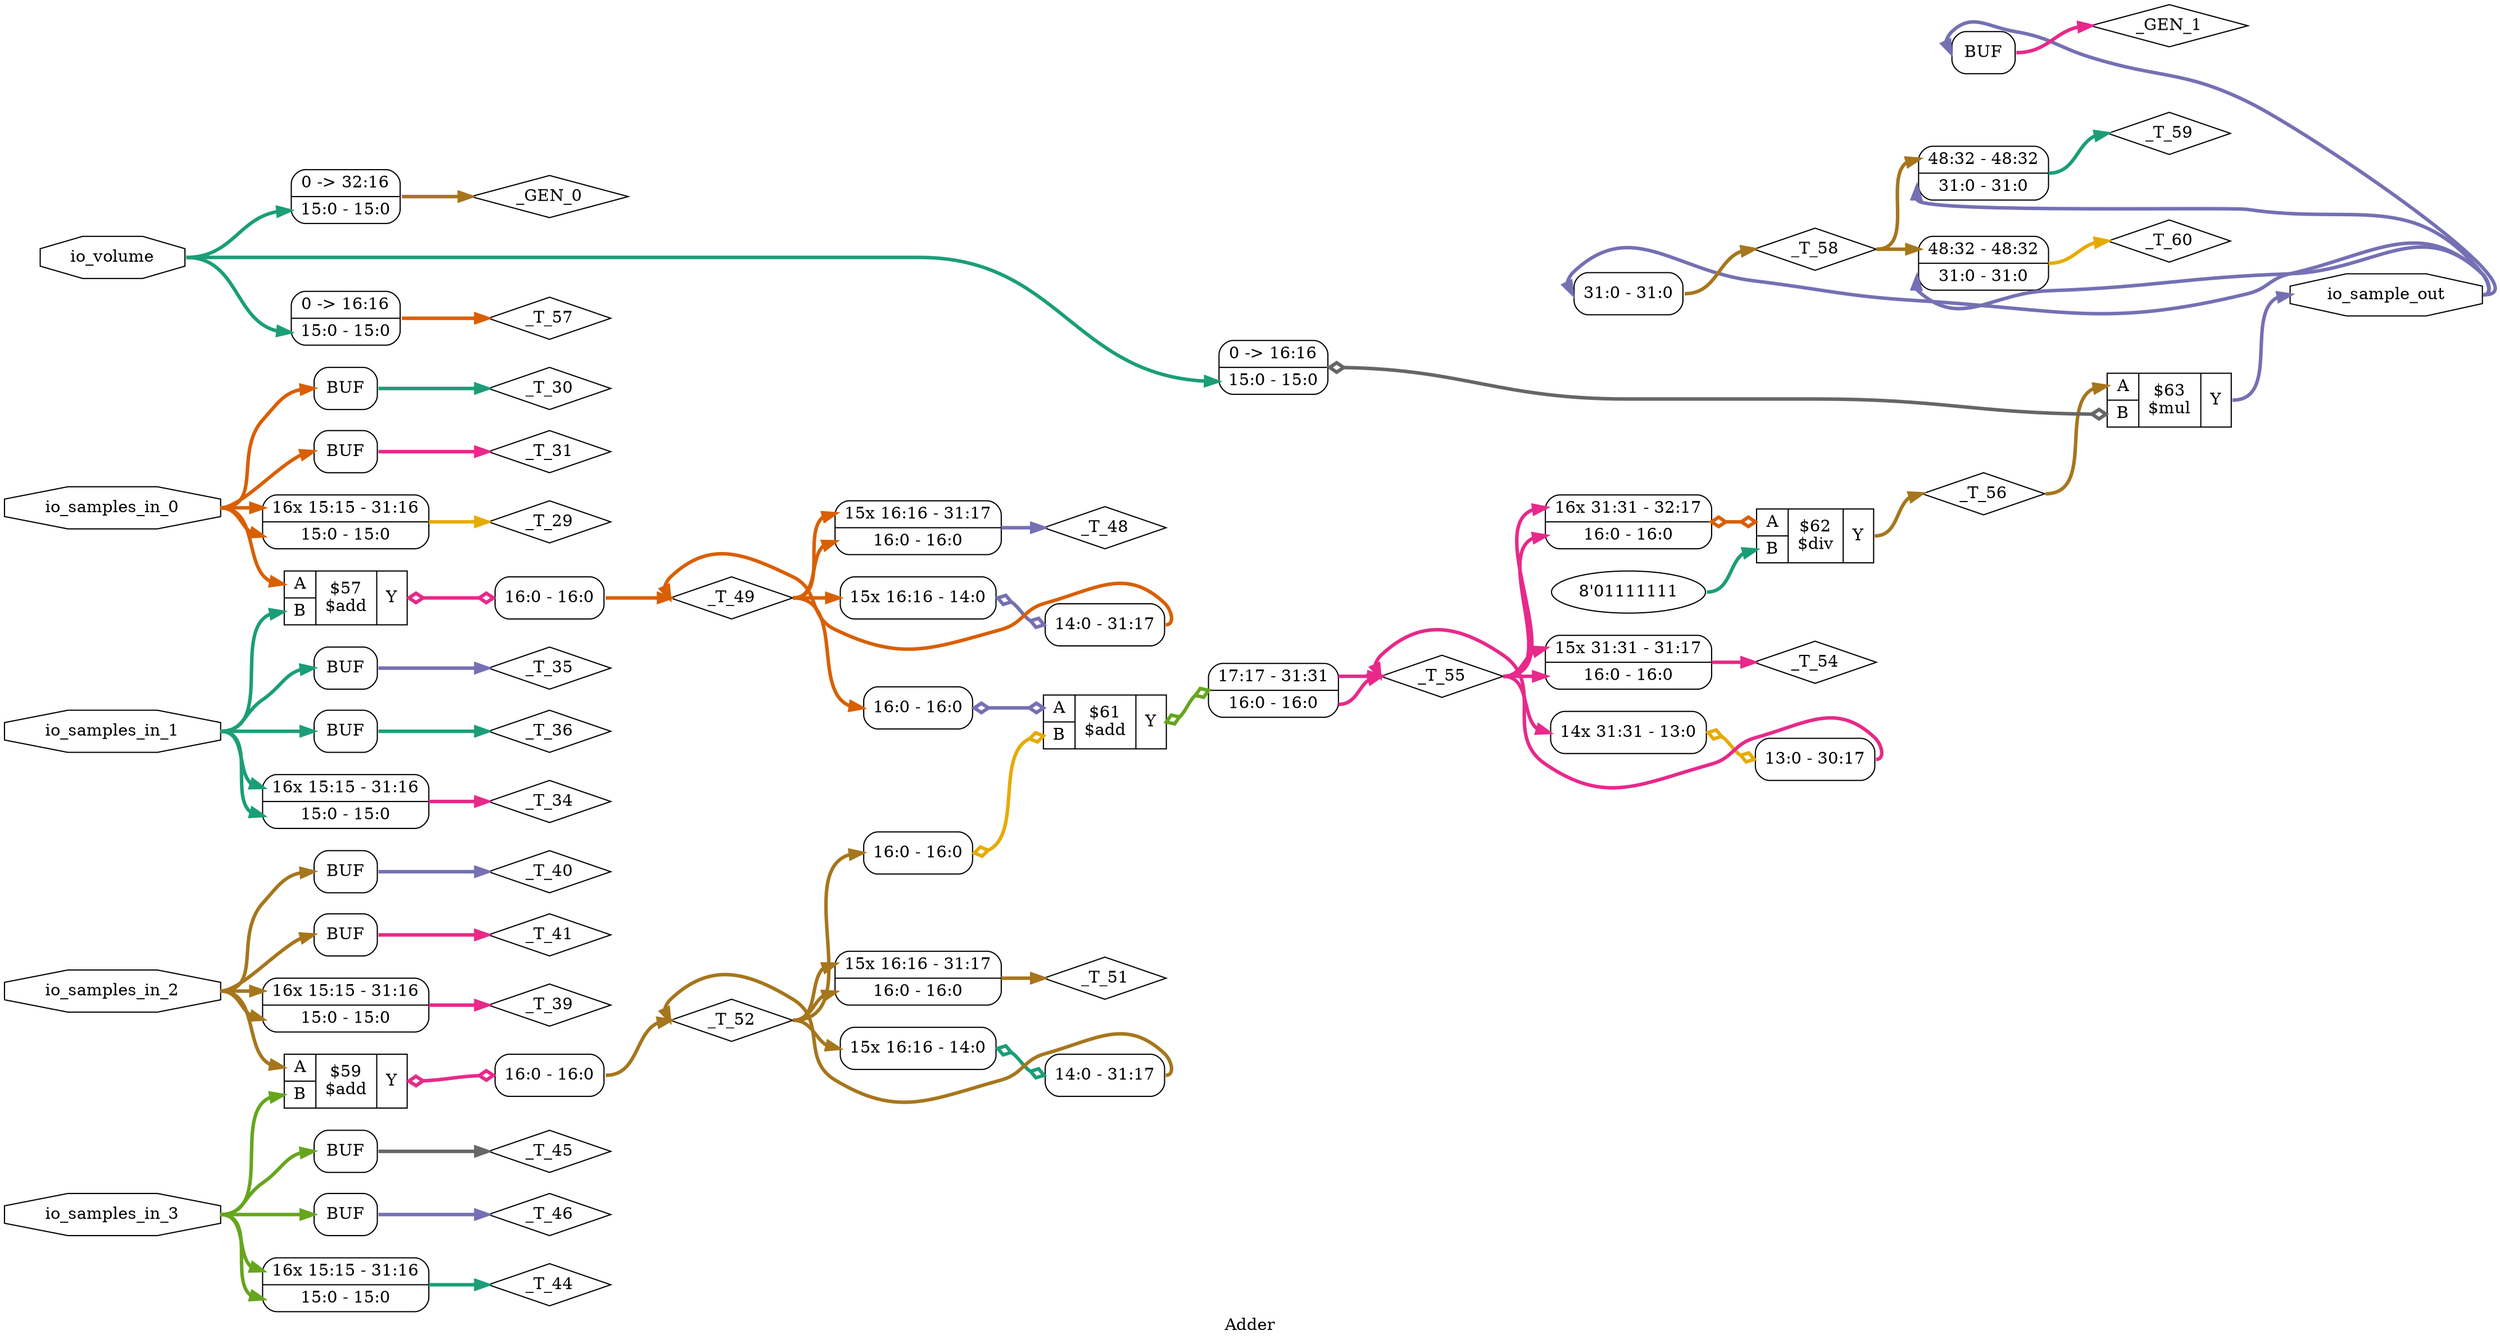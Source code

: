 digraph "Adder" {
label="Adder";
rankdir="LR";
remincross=true;
n1 [ shape=diamond, label="_GEN_0", color="black", fontcolor="black" ];
n2 [ shape=diamond, label="_GEN_1", color="black", fontcolor="black" ];
n3 [ shape=diamond, label="_T_29", color="black", fontcolor="black" ];
n4 [ shape=diamond, label="_T_30", color="black", fontcolor="black" ];
n5 [ shape=diamond, label="_T_31", color="black", fontcolor="black" ];
n6 [ shape=diamond, label="_T_34", color="black", fontcolor="black" ];
n7 [ shape=diamond, label="_T_35", color="black", fontcolor="black" ];
n8 [ shape=diamond, label="_T_36", color="black", fontcolor="black" ];
n9 [ shape=diamond, label="_T_39", color="black", fontcolor="black" ];
n10 [ shape=diamond, label="_T_40", color="black", fontcolor="black" ];
n11 [ shape=diamond, label="_T_41", color="black", fontcolor="black" ];
n12 [ shape=diamond, label="_T_44", color="black", fontcolor="black" ];
n13 [ shape=diamond, label="_T_45", color="black", fontcolor="black" ];
n14 [ shape=diamond, label="_T_46", color="black", fontcolor="black" ];
n15 [ shape=diamond, label="_T_48", color="black", fontcolor="black" ];
n16 [ shape=diamond, label="_T_49", color="black", fontcolor="black" ];
n17 [ shape=diamond, label="_T_51", color="black", fontcolor="black" ];
n18 [ shape=diamond, label="_T_52", color="black", fontcolor="black" ];
n19 [ shape=diamond, label="_T_54", color="black", fontcolor="black" ];
n20 [ shape=diamond, label="_T_55", color="black", fontcolor="black" ];
n21 [ shape=diamond, label="_T_56", color="black", fontcolor="black" ];
n22 [ shape=diamond, label="_T_57", color="black", fontcolor="black" ];
n23 [ shape=diamond, label="_T_58", color="black", fontcolor="black" ];
n24 [ shape=diamond, label="_T_59", color="black", fontcolor="black" ];
n25 [ shape=diamond, label="_T_60", color="black", fontcolor="black" ];
n26 [ shape=octagon, label="io_sample_out", color="black", fontcolor="black" ];
n27 [ shape=octagon, label="io_samples_in_0", color="black", fontcolor="black" ];
n28 [ shape=octagon, label="io_samples_in_1", color="black", fontcolor="black" ];
n29 [ shape=octagon, label="io_samples_in_2", color="black", fontcolor="black" ];
n30 [ shape=octagon, label="io_samples_in_3", color="black", fontcolor="black" ];
n31 [ shape=octagon, label="io_volume", color="black", fontcolor="black" ];
{ rank="source"; n27; n28; n29; n30; n31;}
{ rank="sink"; n26;}
c35 [ shape=record, label="{{<p32> A|<p33> B}|$57\n$add|{<p34> Y}}" ];
x0 [ shape=record, style=rounded, label="<s0> 16:0 - 16:0 " ];
c35:p34:e -> x0:w [arrowhead=odiamond, arrowtail=odiamond, dir=both, colorscheme="dark28", color="4", fontcolor="4", style="setlinewidth(3)", label=""];
c36 [ shape=record, label="{{<p32> A|<p33> B}|$59\n$add|{<p34> Y}}" ];
x1 [ shape=record, style=rounded, label="<s0> 16:0 - 16:0 " ];
c36:p34:e -> x1:w [arrowhead=odiamond, arrowtail=odiamond, dir=both, colorscheme="dark28", color="4", fontcolor="4", style="setlinewidth(3)", label=""];
c37 [ shape=record, label="{{<p32> A|<p33> B}|$61\n$add|{<p34> Y}}" ];
x2 [ shape=record, style=rounded, label="<s0> 16:0 - 16:0 " ];
x2:e -> c37:p32:w [arrowhead=odiamond, arrowtail=odiamond, dir=both, colorscheme="dark28", color="3", fontcolor="3", style="setlinewidth(3)", label=""];
x3 [ shape=record, style=rounded, label="<s0> 16:0 - 16:0 " ];
x3:e -> c37:p33:w [arrowhead=odiamond, arrowtail=odiamond, dir=both, colorscheme="dark28", color="6", fontcolor="6", style="setlinewidth(3)", label=""];
x4 [ shape=record, style=rounded, label="<s1> 17:17 - 31:31 |<s0> 16:0 - 16:0 " ];
c37:p34:e -> x4:w [arrowhead=odiamond, arrowtail=odiamond, dir=both, colorscheme="dark28", color="5", fontcolor="5", style="setlinewidth(3)", label=""];
v6 [ label="8'01111111" ];
c38 [ shape=record, label="{{<p32> A|<p33> B}|$62\n$div|{<p34> Y}}" ];
x5 [ shape=record, style=rounded, label="<s16> 16x 31:31 - 32:17 |<s0> 16:0 - 16:0 " ];
x5:e -> c38:p32:w [arrowhead=odiamond, arrowtail=odiamond, dir=both, colorscheme="dark28", color="2", fontcolor="2", style="setlinewidth(3)", label=""];
c39 [ shape=record, label="{{<p32> A|<p33> B}|$63\n$mul|{<p34> Y}}" ];
x7 [ shape=record, style=rounded, label="0 -&gt; 16:16 |<s0> 15:0 - 15:0 " ];
x7:e -> c39:p33:w [arrowhead=odiamond, arrowtail=odiamond, dir=both, colorscheme="dark28", color="8", fontcolor="8", style="setlinewidth(3)", label=""];
x8 [ shape=record, style=rounded, label="0 -&gt; 32:16 |<s0> 15:0 - 15:0 " ];
x9 [shape=box, style=rounded, label="BUF"];
x10 [ shape=record, style=rounded, label="<s16> 16x 15:15 - 31:16 |<s0> 15:0 - 15:0 " ];
x11 [shape=box, style=rounded, label="BUF"];
x12 [shape=box, style=rounded, label="BUF"];
x13 [ shape=record, style=rounded, label="<s16> 16x 15:15 - 31:16 |<s0> 15:0 - 15:0 " ];
x14 [shape=box, style=rounded, label="BUF"];
x15 [shape=box, style=rounded, label="BUF"];
x16 [ shape=record, style=rounded, label="<s16> 16x 15:15 - 31:16 |<s0> 15:0 - 15:0 " ];
x17 [shape=box, style=rounded, label="BUF"];
x18 [shape=box, style=rounded, label="BUF"];
x19 [ shape=record, style=rounded, label="<s16> 16x 15:15 - 31:16 |<s0> 15:0 - 15:0 " ];
x20 [shape=box, style=rounded, label="BUF"];
x21 [shape=box, style=rounded, label="BUF"];
x22 [ shape=record, style=rounded, label="<s15> 15x 16:16 - 31:17 |<s0> 16:0 - 16:0 " ];
x23 [ shape=record, style=rounded, label="<s14> 15x 16:16 - 14:0 " ];
x24 [ shape=record, style=rounded, label="<s0> 14:0 - 31:17 " ];
x23:e -> x24:w [arrowhead=odiamond, arrowtail=odiamond, dir=both, colorscheme="dark28", color="3", fontcolor="3", style="setlinewidth(3)", label=""];
x25 [ shape=record, style=rounded, label="<s15> 15x 16:16 - 31:17 |<s0> 16:0 - 16:0 " ];
x26 [ shape=record, style=rounded, label="<s14> 15x 16:16 - 14:0 " ];
x27 [ shape=record, style=rounded, label="<s0> 14:0 - 31:17 " ];
x26:e -> x27:w [arrowhead=odiamond, arrowtail=odiamond, dir=both, colorscheme="dark28", color="1", fontcolor="1", style="setlinewidth(3)", label=""];
x28 [ shape=record, style=rounded, label="<s15> 15x 31:31 - 31:17 |<s0> 16:0 - 16:0 " ];
x29 [ shape=record, style=rounded, label="<s13> 14x 31:31 - 13:0 " ];
x30 [ shape=record, style=rounded, label="<s0> 13:0 - 30:17 " ];
x29:e -> x30:w [arrowhead=odiamond, arrowtail=odiamond, dir=both, colorscheme="dark28", color="6", fontcolor="6", style="setlinewidth(3)", label=""];
x31 [ shape=record, style=rounded, label="0 -&gt; 16:16 |<s0> 15:0 - 15:0 " ];
x32 [ shape=record, style=rounded, label="<s0> 31:0 - 31:0 " ];
x33 [ shape=record, style=rounded, label="<s1> 48:32 - 48:32 |<s0> 31:0 - 31:0 " ];
x34 [ shape=record, style=rounded, label="<s1> 48:32 - 48:32 |<s0> 31:0 - 31:0 " ];
x8:e -> n1:w [colorscheme="dark28", color="7", fontcolor="7", style="setlinewidth(3)", label=""];
x17:e:e -> n10:w [colorscheme="dark28", color="3", fontcolor="3", style="setlinewidth(3)", label=""];
x18:e:e -> n11:w [colorscheme="dark28", color="4", fontcolor="4", style="setlinewidth(3)", label=""];
x19:e -> n12:w [colorscheme="dark28", color="1", fontcolor="1", style="setlinewidth(3)", label=""];
x20:e:e -> n13:w [colorscheme="dark28", color="8", fontcolor="8", style="setlinewidth(3)", label=""];
x21:e:e -> n14:w [colorscheme="dark28", color="3", fontcolor="3", style="setlinewidth(3)", label=""];
x22:e -> n15:w [colorscheme="dark28", color="3", fontcolor="3", style="setlinewidth(3)", label=""];
x0:s0:e -> n16:w [colorscheme="dark28", color="2", fontcolor="2", style="setlinewidth(3)", label=""];
x24:s0:e -> n16:w [colorscheme="dark28", color="2", fontcolor="2", style="setlinewidth(3)", label=""];
n16:e -> x22:s0:w [colorscheme="dark28", color="2", fontcolor="2", style="setlinewidth(3)", label=""];
n16:e -> x22:s15:w [colorscheme="dark28", color="2", fontcolor="2", style="setlinewidth(3)", label=""];
n16:e -> x23:s14:w [colorscheme="dark28", color="2", fontcolor="2", style="setlinewidth(3)", label=""];
n16:e -> x2:s0:w [colorscheme="dark28", color="2", fontcolor="2", style="setlinewidth(3)", label=""];
x25:e -> n17:w [colorscheme="dark28", color="7", fontcolor="7", style="setlinewidth(3)", label=""];
x1:s0:e -> n18:w [colorscheme="dark28", color="7", fontcolor="7", style="setlinewidth(3)", label=""];
x27:s0:e -> n18:w [colorscheme="dark28", color="7", fontcolor="7", style="setlinewidth(3)", label=""];
n18:e -> x25:s0:w [colorscheme="dark28", color="7", fontcolor="7", style="setlinewidth(3)", label=""];
n18:e -> x25:s15:w [colorscheme="dark28", color="7", fontcolor="7", style="setlinewidth(3)", label=""];
n18:e -> x26:s14:w [colorscheme="dark28", color="7", fontcolor="7", style="setlinewidth(3)", label=""];
n18:e -> x3:s0:w [colorscheme="dark28", color="7", fontcolor="7", style="setlinewidth(3)", label=""];
x28:e -> n19:w [colorscheme="dark28", color="4", fontcolor="4", style="setlinewidth(3)", label=""];
x9:e:e -> n2:w [colorscheme="dark28", color="4", fontcolor="4", style="setlinewidth(3)", label=""];
x30:s0:e -> n20:w [colorscheme="dark28", color="4", fontcolor="4", style="setlinewidth(3)", label=""];
x4:s0:e -> n20:w [colorscheme="dark28", color="4", fontcolor="4", style="setlinewidth(3)", label=""];
x4:s1:e -> n20:w [colorscheme="dark28", color="4", fontcolor="4", style="setlinewidth(3)", label=""];
n20:e -> x28:s0:w [colorscheme="dark28", color="4", fontcolor="4", style="setlinewidth(3)", label=""];
n20:e -> x28:s15:w [colorscheme="dark28", color="4", fontcolor="4", style="setlinewidth(3)", label=""];
n20:e -> x29:s13:w [colorscheme="dark28", color="4", fontcolor="4", style="setlinewidth(3)", label=""];
n20:e -> x5:s0:w [colorscheme="dark28", color="4", fontcolor="4", style="setlinewidth(3)", label=""];
n20:e -> x5:s16:w [colorscheme="dark28", color="4", fontcolor="4", style="setlinewidth(3)", label=""];
c38:p34:e -> n21:w [colorscheme="dark28", color="7", fontcolor="7", style="setlinewidth(3)", label=""];
n21:e -> c39:p32:w [colorscheme="dark28", color="7", fontcolor="7", style="setlinewidth(3)", label=""];
x31:e -> n22:w [colorscheme="dark28", color="2", fontcolor="2", style="setlinewidth(3)", label=""];
x32:s0:e -> n23:w [colorscheme="dark28", color="7", fontcolor="7", style="setlinewidth(3)", label=""];
n23:e -> x33:s1:w [colorscheme="dark28", color="7", fontcolor="7", style="setlinewidth(3)", label=""];
n23:e -> x34:s1:w [colorscheme="dark28", color="7", fontcolor="7", style="setlinewidth(3)", label=""];
x33:e -> n24:w [colorscheme="dark28", color="1", fontcolor="1", style="setlinewidth(3)", label=""];
x34:e -> n25:w [colorscheme="dark28", color="6", fontcolor="6", style="setlinewidth(3)", label=""];
c39:p34:e -> n26:w [colorscheme="dark28", color="3", fontcolor="3", style="setlinewidth(3)", label=""];
n26:e -> x32:w [colorscheme="dark28", color="3", fontcolor="3", style="setlinewidth(3)", label=""];
n26:e -> x33:s0:w [colorscheme="dark28", color="3", fontcolor="3", style="setlinewidth(3)", label=""];
n26:e -> x34:s0:w [colorscheme="dark28", color="3", fontcolor="3", style="setlinewidth(3)", label=""];
n26:e -> x9:w:w [colorscheme="dark28", color="3", fontcolor="3", style="setlinewidth(3)", label=""];
n27:e -> c35:p32:w [colorscheme="dark28", color="2", fontcolor="2", style="setlinewidth(3)", label=""];
n27:e -> x10:s0:w [colorscheme="dark28", color="2", fontcolor="2", style="setlinewidth(3)", label=""];
n27:e -> x10:s16:w [colorscheme="dark28", color="2", fontcolor="2", style="setlinewidth(3)", label=""];
n27:e -> x11:w:w [colorscheme="dark28", color="2", fontcolor="2", style="setlinewidth(3)", label=""];
n27:e -> x12:w:w [colorscheme="dark28", color="2", fontcolor="2", style="setlinewidth(3)", label=""];
n28:e -> c35:p33:w [colorscheme="dark28", color="1", fontcolor="1", style="setlinewidth(3)", label=""];
n28:e -> x13:s0:w [colorscheme="dark28", color="1", fontcolor="1", style="setlinewidth(3)", label=""];
n28:e -> x13:s16:w [colorscheme="dark28", color="1", fontcolor="1", style="setlinewidth(3)", label=""];
n28:e -> x14:w:w [colorscheme="dark28", color="1", fontcolor="1", style="setlinewidth(3)", label=""];
n28:e -> x15:w:w [colorscheme="dark28", color="1", fontcolor="1", style="setlinewidth(3)", label=""];
n29:e -> c36:p32:w [colorscheme="dark28", color="7", fontcolor="7", style="setlinewidth(3)", label=""];
n29:e -> x16:s0:w [colorscheme="dark28", color="7", fontcolor="7", style="setlinewidth(3)", label=""];
n29:e -> x16:s16:w [colorscheme="dark28", color="7", fontcolor="7", style="setlinewidth(3)", label=""];
n29:e -> x17:w:w [colorscheme="dark28", color="7", fontcolor="7", style="setlinewidth(3)", label=""];
n29:e -> x18:w:w [colorscheme="dark28", color="7", fontcolor="7", style="setlinewidth(3)", label=""];
x10:e -> n3:w [colorscheme="dark28", color="6", fontcolor="6", style="setlinewidth(3)", label=""];
n30:e -> c36:p33:w [colorscheme="dark28", color="5", fontcolor="5", style="setlinewidth(3)", label=""];
n30:e -> x19:s0:w [colorscheme="dark28", color="5", fontcolor="5", style="setlinewidth(3)", label=""];
n30:e -> x19:s16:w [colorscheme="dark28", color="5", fontcolor="5", style="setlinewidth(3)", label=""];
n30:e -> x20:w:w [colorscheme="dark28", color="5", fontcolor="5", style="setlinewidth(3)", label=""];
n30:e -> x21:w:w [colorscheme="dark28", color="5", fontcolor="5", style="setlinewidth(3)", label=""];
n31:e -> x31:s0:w [colorscheme="dark28", color="1", fontcolor="1", style="setlinewidth(3)", label=""];
n31:e -> x7:s0:w [colorscheme="dark28", color="1", fontcolor="1", style="setlinewidth(3)", label=""];
n31:e -> x8:s0:w [colorscheme="dark28", color="1", fontcolor="1", style="setlinewidth(3)", label=""];
x11:e:e -> n4:w [colorscheme="dark28", color="1", fontcolor="1", style="setlinewidth(3)", label=""];
x12:e:e -> n5:w [colorscheme="dark28", color="4", fontcolor="4", style="setlinewidth(3)", label=""];
x13:e -> n6:w [colorscheme="dark28", color="4", fontcolor="4", style="setlinewidth(3)", label=""];
x14:e:e -> n7:w [colorscheme="dark28", color="3", fontcolor="3", style="setlinewidth(3)", label=""];
x15:e:e -> n8:w [colorscheme="dark28", color="1", fontcolor="1", style="setlinewidth(3)", label=""];
x16:e -> n9:w [colorscheme="dark28", color="4", fontcolor="4", style="setlinewidth(3)", label=""];
v6:e -> c38:p33:w [colorscheme="dark28", color="1", fontcolor="1", style="setlinewidth(3)", label=""];
}
